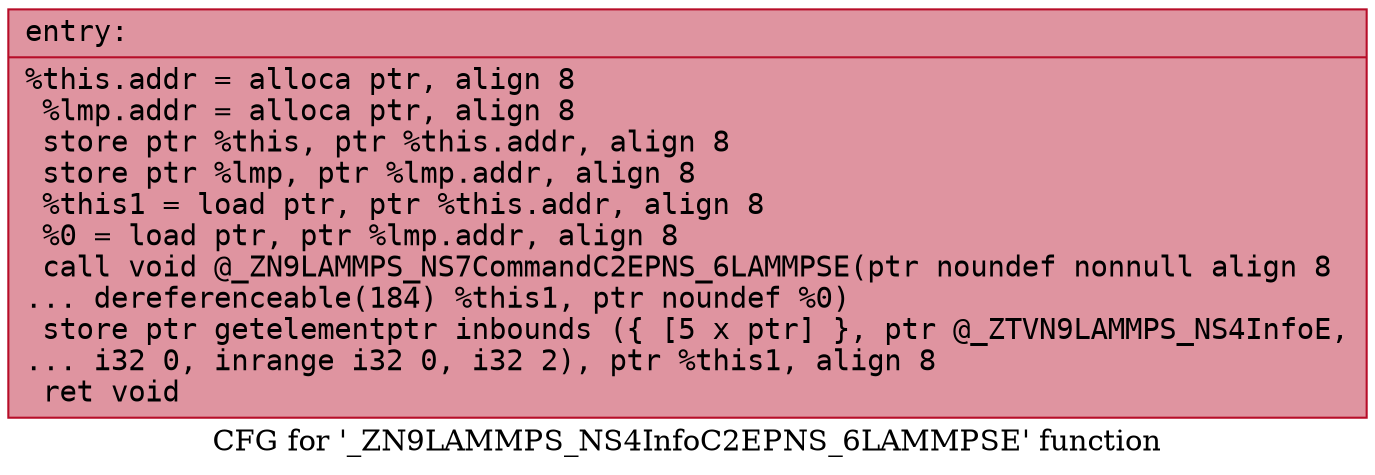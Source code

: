 digraph "CFG for '_ZN9LAMMPS_NS4InfoC2EPNS_6LAMMPSE' function" {
	label="CFG for '_ZN9LAMMPS_NS4InfoC2EPNS_6LAMMPSE' function";

	Node0x556bfe900e10 [shape=record,color="#b70d28ff", style=filled, fillcolor="#b70d2870" fontname="Courier",label="{entry:\l|  %this.addr = alloca ptr, align 8\l  %lmp.addr = alloca ptr, align 8\l  store ptr %this, ptr %this.addr, align 8\l  store ptr %lmp, ptr %lmp.addr, align 8\l  %this1 = load ptr, ptr %this.addr, align 8\l  %0 = load ptr, ptr %lmp.addr, align 8\l  call void @_ZN9LAMMPS_NS7CommandC2EPNS_6LAMMPSE(ptr noundef nonnull align 8\l... dereferenceable(184) %this1, ptr noundef %0)\l  store ptr getelementptr inbounds (\{ [5 x ptr] \}, ptr @_ZTVN9LAMMPS_NS4InfoE,\l... i32 0, inrange i32 0, i32 2), ptr %this1, align 8\l  ret void\l}"];
}
